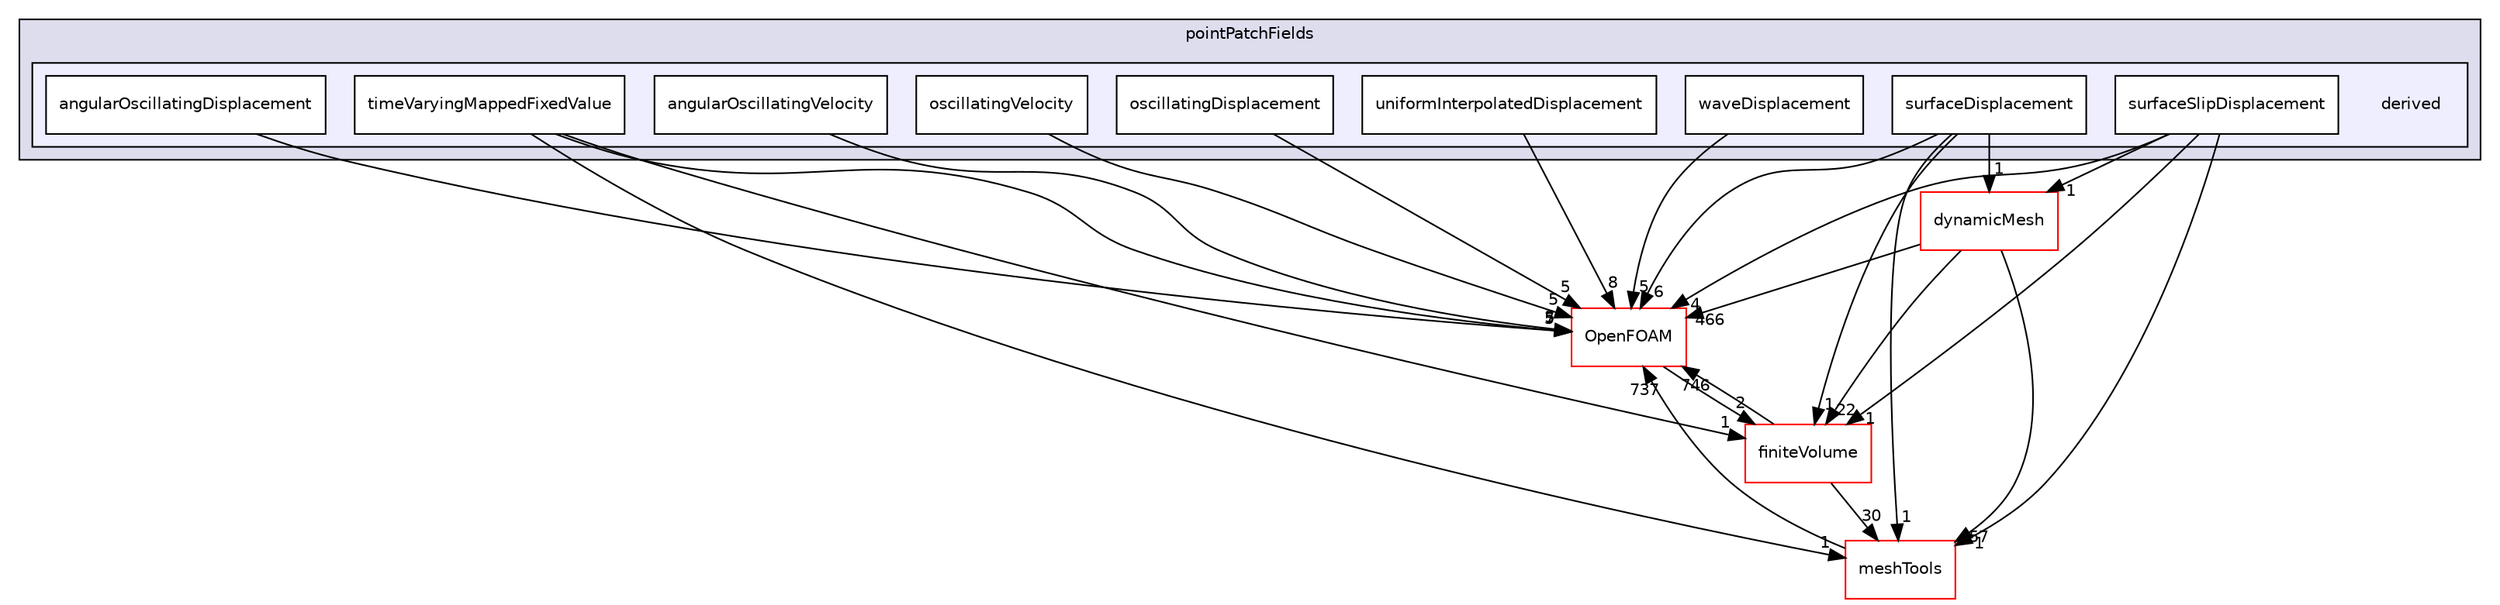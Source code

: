 digraph "src/fvMotionSolver/pointPatchFields/derived" {
  bgcolor=transparent;
  compound=true
  node [ fontsize="10", fontname="Helvetica"];
  edge [ labelfontsize="10", labelfontname="Helvetica"];
  subgraph clusterdir_04dc98a79837e8a8cdeb4bd5e586912c {
    graph [ bgcolor="#ddddee", pencolor="black", label="pointPatchFields" fontname="Helvetica", fontsize="10", URL="dir_04dc98a79837e8a8cdeb4bd5e586912c.html"]
  subgraph clusterdir_afe439a792340c5c5371397d2612bb80 {
    graph [ bgcolor="#eeeeff", pencolor="black", label="" URL="dir_afe439a792340c5c5371397d2612bb80.html"];
    dir_afe439a792340c5c5371397d2612bb80 [shape=plaintext label="derived"];
    dir_4baeee704f76be3cc57631bde6143ba4 [shape=box label="angularOscillatingDisplacement" color="black" fillcolor="white" style="filled" URL="dir_4baeee704f76be3cc57631bde6143ba4.html"];
    dir_05d3dfd04b5b974534fc3e2fcd9d1595 [shape=box label="angularOscillatingVelocity" color="black" fillcolor="white" style="filled" URL="dir_05d3dfd04b5b974534fc3e2fcd9d1595.html"];
    dir_6ea6ade37aacdd3a9f66d75bb6076445 [shape=box label="oscillatingDisplacement" color="black" fillcolor="white" style="filled" URL="dir_6ea6ade37aacdd3a9f66d75bb6076445.html"];
    dir_1edcee61f93967f8b42c0081f7ab92d3 [shape=box label="oscillatingVelocity" color="black" fillcolor="white" style="filled" URL="dir_1edcee61f93967f8b42c0081f7ab92d3.html"];
    dir_256e0cf4b6d7c366262892bdbfc39919 [shape=box label="surfaceDisplacement" color="black" fillcolor="white" style="filled" URL="dir_256e0cf4b6d7c366262892bdbfc39919.html"];
    dir_0c0e32c80a10e3239eb9aee10f92dfa0 [shape=box label="surfaceSlipDisplacement" color="black" fillcolor="white" style="filled" URL="dir_0c0e32c80a10e3239eb9aee10f92dfa0.html"];
    dir_139cd61d903c26b3e5f616708f29ad51 [shape=box label="timeVaryingMappedFixedValue" color="black" fillcolor="white" style="filled" URL="dir_139cd61d903c26b3e5f616708f29ad51.html"];
    dir_c1480a62490186b3b27a4dc2b708c4fb [shape=box label="uniformInterpolatedDisplacement" color="black" fillcolor="white" style="filled" URL="dir_c1480a62490186b3b27a4dc2b708c4fb.html"];
    dir_e1e395db5b3570cc1feeefd7cacbb1aa [shape=box label="waveDisplacement" color="black" fillcolor="white" style="filled" URL="dir_e1e395db5b3570cc1feeefd7cacbb1aa.html"];
  }
  }
  dir_9bd15774b555cf7259a6fa18f99fe99b [shape=box label="finiteVolume" color="red" URL="dir_9bd15774b555cf7259a6fa18f99fe99b.html"];
  dir_ae30ad0bef50cf391b24c614251bb9fd [shape=box label="meshTools" color="red" URL="dir_ae30ad0bef50cf391b24c614251bb9fd.html"];
  dir_63742796c427c97a292c80f7db71da36 [shape=box label="dynamicMesh" color="red" URL="dir_63742796c427c97a292c80f7db71da36.html"];
  dir_c5473ff19b20e6ec4dfe5c310b3778a8 [shape=box label="OpenFOAM" color="red" URL="dir_c5473ff19b20e6ec4dfe5c310b3778a8.html"];
  dir_9bd15774b555cf7259a6fa18f99fe99b->dir_ae30ad0bef50cf391b24c614251bb9fd [headlabel="30", labeldistance=1.5 headhref="dir_000897_001751.html"];
  dir_9bd15774b555cf7259a6fa18f99fe99b->dir_c5473ff19b20e6ec4dfe5c310b3778a8 [headlabel="746", labeldistance=1.5 headhref="dir_000897_001897.html"];
  dir_139cd61d903c26b3e5f616708f29ad51->dir_9bd15774b555cf7259a6fa18f99fe99b [headlabel="1", labeldistance=1.5 headhref="dir_001314_000897.html"];
  dir_139cd61d903c26b3e5f616708f29ad51->dir_ae30ad0bef50cf391b24c614251bb9fd [headlabel="1", labeldistance=1.5 headhref="dir_001314_001751.html"];
  dir_139cd61d903c26b3e5f616708f29ad51->dir_c5473ff19b20e6ec4dfe5c310b3778a8 [headlabel="7", labeldistance=1.5 headhref="dir_001314_001897.html"];
  dir_ae30ad0bef50cf391b24c614251bb9fd->dir_c5473ff19b20e6ec4dfe5c310b3778a8 [headlabel="737", labeldistance=1.5 headhref="dir_001751_001897.html"];
  dir_63742796c427c97a292c80f7db71da36->dir_9bd15774b555cf7259a6fa18f99fe99b [headlabel="22", labeldistance=1.5 headhref="dir_000804_000897.html"];
  dir_63742796c427c97a292c80f7db71da36->dir_ae30ad0bef50cf391b24c614251bb9fd [headlabel="57", labeldistance=1.5 headhref="dir_000804_001751.html"];
  dir_63742796c427c97a292c80f7db71da36->dir_c5473ff19b20e6ec4dfe5c310b3778a8 [headlabel="466", labeldistance=1.5 headhref="dir_000804_001897.html"];
  dir_05d3dfd04b5b974534fc3e2fcd9d1595->dir_c5473ff19b20e6ec4dfe5c310b3778a8 [headlabel="5", labeldistance=1.5 headhref="dir_001309_001897.html"];
  dir_e1e395db5b3570cc1feeefd7cacbb1aa->dir_c5473ff19b20e6ec4dfe5c310b3778a8 [headlabel="5", labeldistance=1.5 headhref="dir_001316_001897.html"];
  dir_c5473ff19b20e6ec4dfe5c310b3778a8->dir_9bd15774b555cf7259a6fa18f99fe99b [headlabel="2", labeldistance=1.5 headhref="dir_001897_000897.html"];
  dir_0c0e32c80a10e3239eb9aee10f92dfa0->dir_9bd15774b555cf7259a6fa18f99fe99b [headlabel="1", labeldistance=1.5 headhref="dir_001313_000897.html"];
  dir_0c0e32c80a10e3239eb9aee10f92dfa0->dir_ae30ad0bef50cf391b24c614251bb9fd [headlabel="1", labeldistance=1.5 headhref="dir_001313_001751.html"];
  dir_0c0e32c80a10e3239eb9aee10f92dfa0->dir_63742796c427c97a292c80f7db71da36 [headlabel="1", labeldistance=1.5 headhref="dir_001313_000804.html"];
  dir_0c0e32c80a10e3239eb9aee10f92dfa0->dir_c5473ff19b20e6ec4dfe5c310b3778a8 [headlabel="4", labeldistance=1.5 headhref="dir_001313_001897.html"];
  dir_256e0cf4b6d7c366262892bdbfc39919->dir_9bd15774b555cf7259a6fa18f99fe99b [headlabel="1", labeldistance=1.5 headhref="dir_001312_000897.html"];
  dir_256e0cf4b6d7c366262892bdbfc39919->dir_ae30ad0bef50cf391b24c614251bb9fd [headlabel="1", labeldistance=1.5 headhref="dir_001312_001751.html"];
  dir_256e0cf4b6d7c366262892bdbfc39919->dir_63742796c427c97a292c80f7db71da36 [headlabel="1", labeldistance=1.5 headhref="dir_001312_000804.html"];
  dir_256e0cf4b6d7c366262892bdbfc39919->dir_c5473ff19b20e6ec4dfe5c310b3778a8 [headlabel="6", labeldistance=1.5 headhref="dir_001312_001897.html"];
  dir_4baeee704f76be3cc57631bde6143ba4->dir_c5473ff19b20e6ec4dfe5c310b3778a8 [headlabel="5", labeldistance=1.5 headhref="dir_001308_001897.html"];
  dir_1edcee61f93967f8b42c0081f7ab92d3->dir_c5473ff19b20e6ec4dfe5c310b3778a8 [headlabel="5", labeldistance=1.5 headhref="dir_001311_001897.html"];
  dir_6ea6ade37aacdd3a9f66d75bb6076445->dir_c5473ff19b20e6ec4dfe5c310b3778a8 [headlabel="5", labeldistance=1.5 headhref="dir_001310_001897.html"];
  dir_c1480a62490186b3b27a4dc2b708c4fb->dir_c5473ff19b20e6ec4dfe5c310b3778a8 [headlabel="8", labeldistance=1.5 headhref="dir_001315_001897.html"];
}

